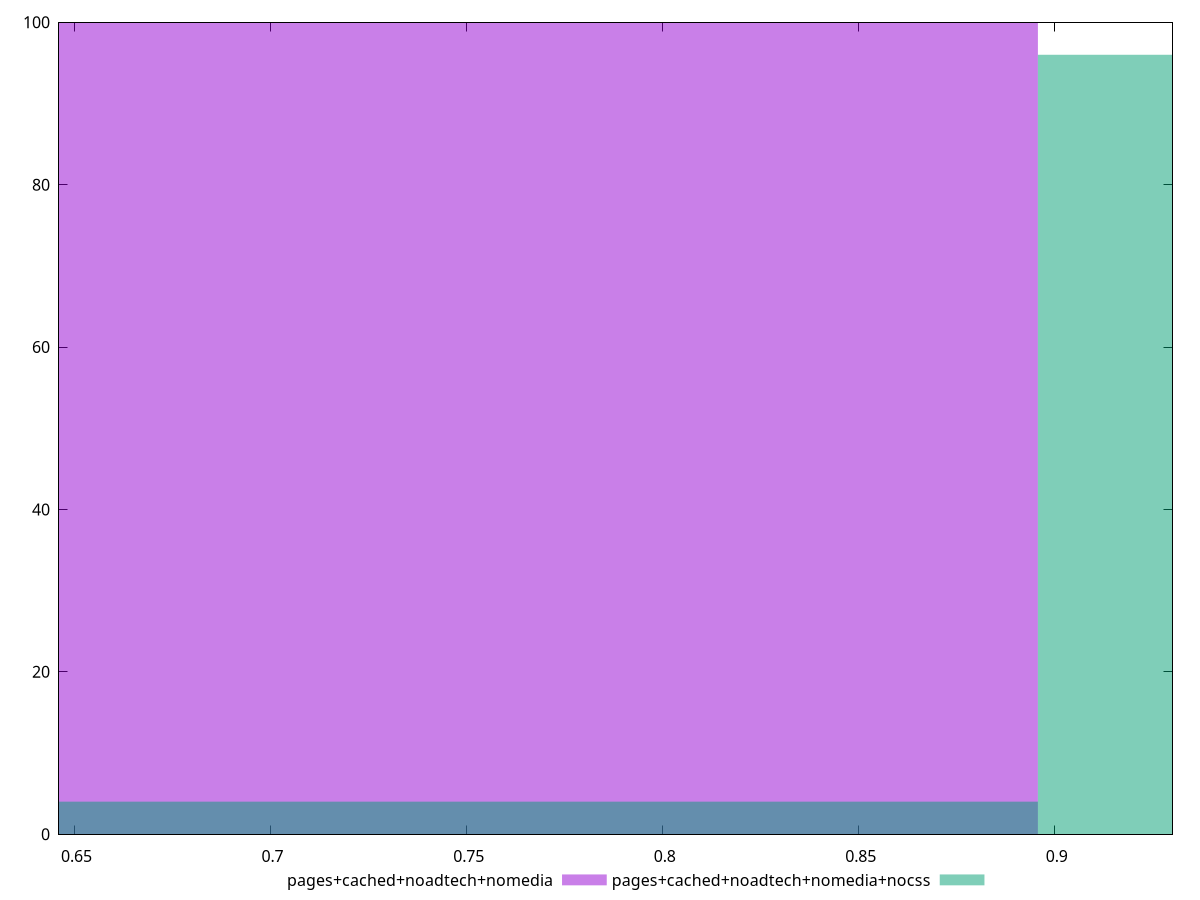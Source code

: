 reset

$pagesCachedNoadtechNomedia <<EOF
0.767746554676515 100
EOF

$pagesCachedNoadtechNomediaNocss <<EOF
1.02366207290202 96
0.767746554676515 4
EOF

set key outside below
set boxwidth 0.255915518225505
set xrange [0.6460248286354425:0.9300339275443932]
set yrange [0:100]
set trange [0:100]
set style fill transparent solid 0.5 noborder
set terminal svg size 640, 500 enhanced background rgb 'white'
set output "report_00025_2021-02-22T21:38:55.199Z/meta/pScore/comparison/histogram/3_vs_4.svg"

plot $pagesCachedNoadtechNomedia title "pages+cached+noadtech+nomedia" with boxes, \
     $pagesCachedNoadtechNomediaNocss title "pages+cached+noadtech+nomedia+nocss" with boxes

reset
